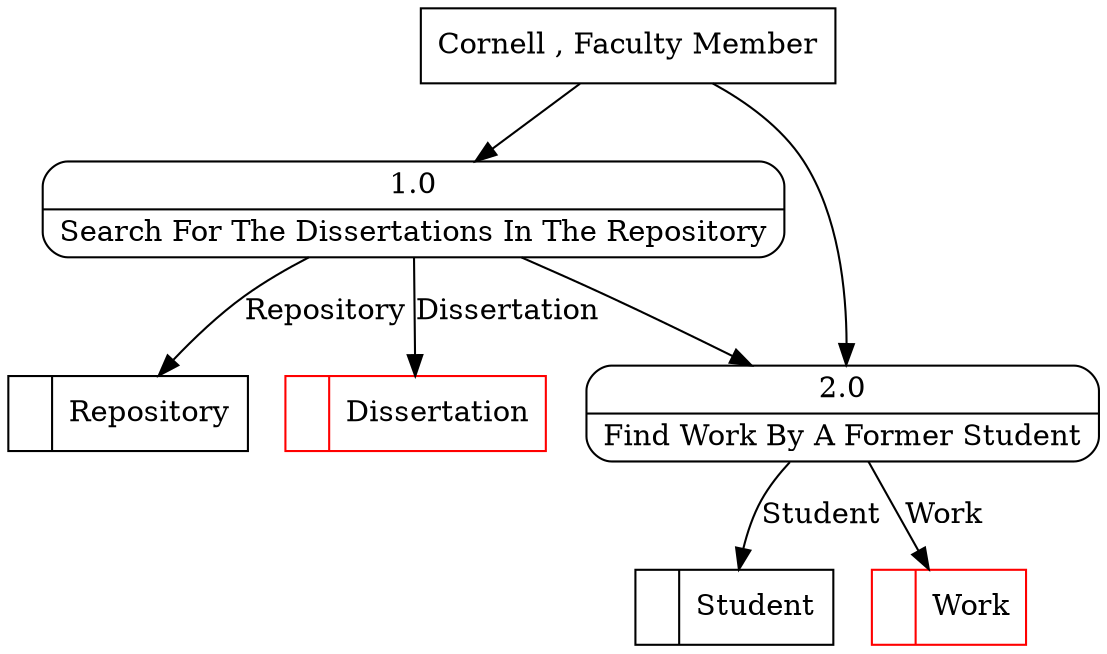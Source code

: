 digraph dfd2{ 
node[shape=record]
200 [label="<f0>  |<f1> Repository " ];
201 [label="<f0>  |<f1> Student " ];
202 [label="<f0>  |<f1> Dissertation " color=red];
203 [label="<f0>  |<f1> Work " color=red];
204 [label="Cornell , Faculty Member" shape=box];
205 [label="{<f0> 1.0|<f1> Search For The Dissertations In The Repository }" shape=Mrecord];
206 [label="{<f0> 2.0|<f1> Find Work By A Former Student }" shape=Mrecord];
204 -> 205
204 -> 206
205 -> 206
205 -> 202 [label="Dissertation"]
205 -> 200 [label="Repository"]
206 -> 203 [label="Work"]
206 -> 201 [label="Student"]
}